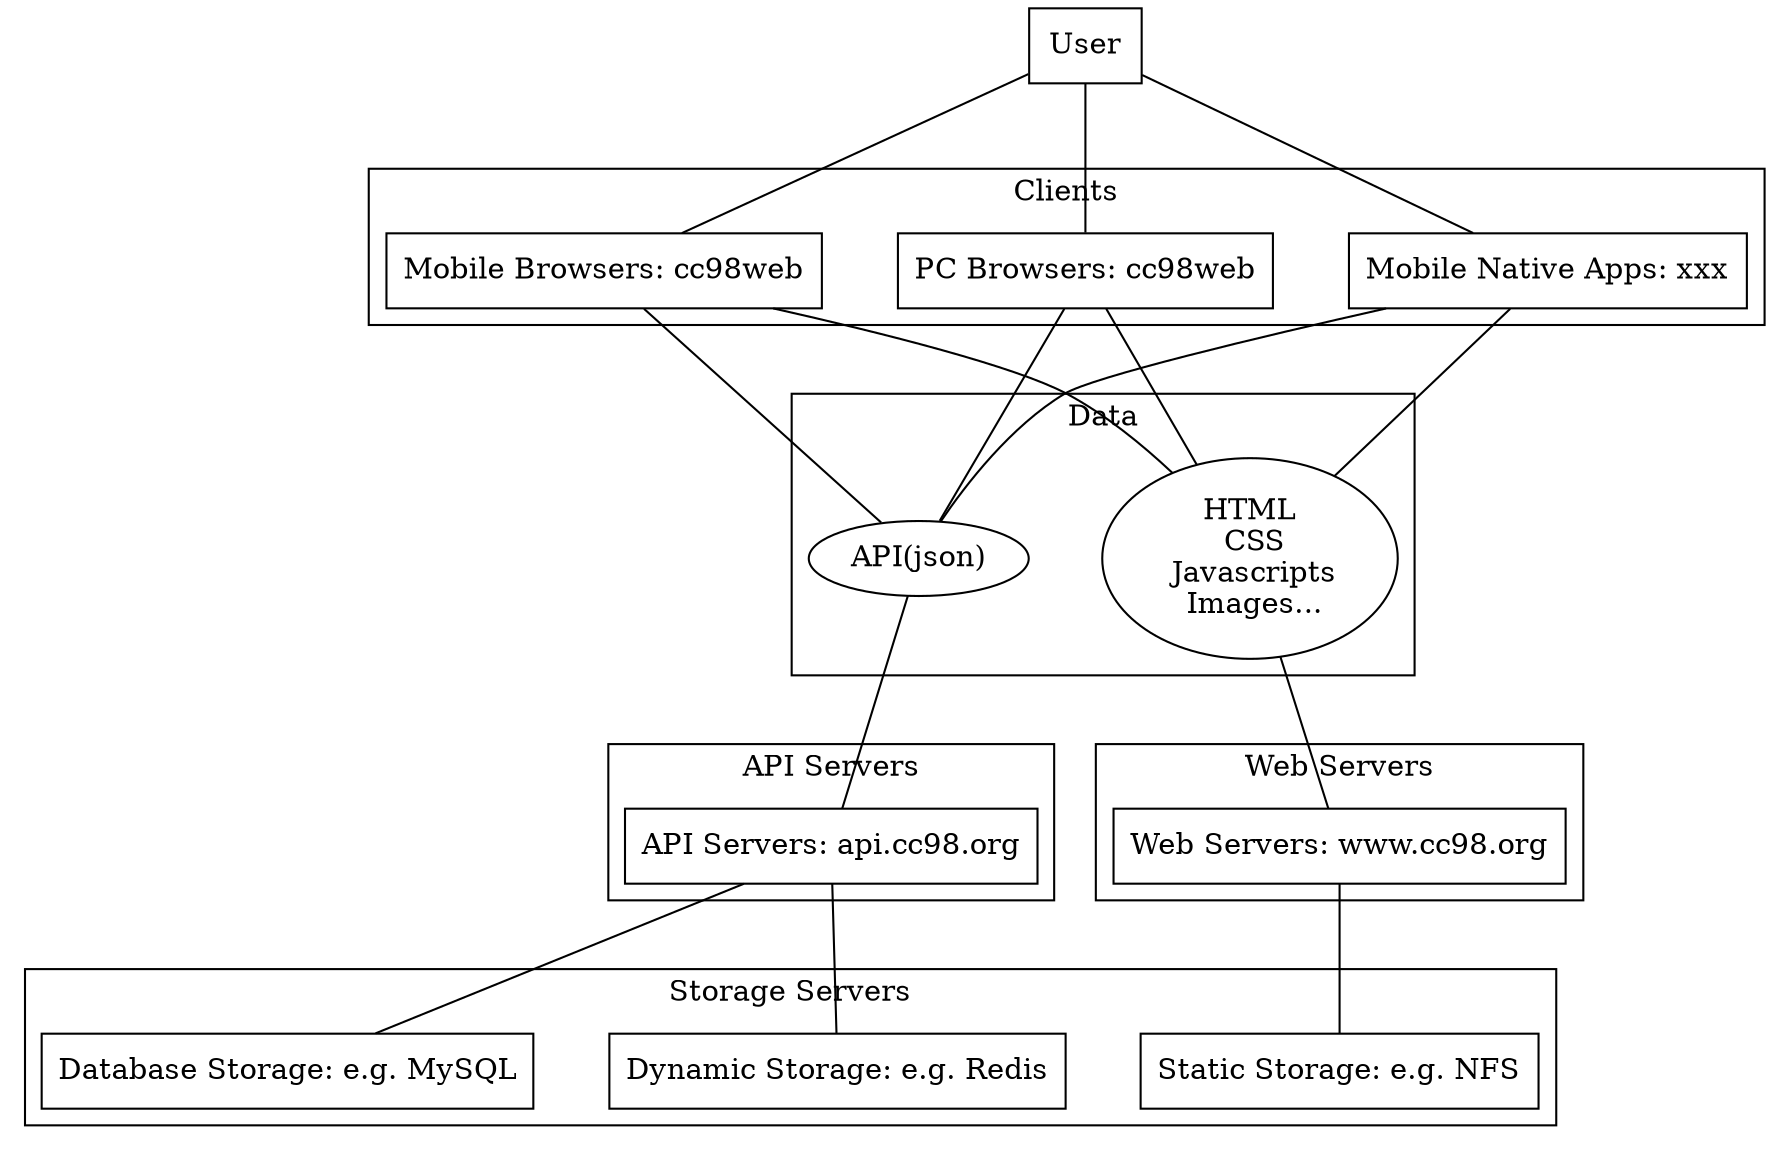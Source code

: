 strict graph g {
	node [shape = box];
	nodesep = 0.5;
	ranksep = 1;

	node_user [ label = "User"];

	subgraph cluster_client {
		label = "Clients"
		node_client_web [ label = "PC Browsers: cc98web" ]
		node_client_web2 [ label = "Mobile Browsers: cc98web" ]
		node_client_other [ label = "Mobile Native Apps: xxx" ]
	}

	subgraph cluster_web_server {
		label = "Web Servers"
		node_web_http_server [ label = "Web Servers: www.cc98.org" ]
	}
	
	subgraph cluster_data {
		label = "Data"
		API [shape = ellipse, label = "API(json)"]
		HTML [shape = ellipse, label = "HTML\n CSS\n Javascripts\n Images..."]
	}

	subgraph cluster_api_server {
		label = "API Servers"
		node_api_http_server [ label = "API Servers: api.cc98.org" ]
	}

	subgraph cluster_storage {
		label = "Storage Servers"
		node_web_store [ label = "Static Storage: e.g. NFS"]
		node_api_store [ label = "Dynamic Storage: e.g. Redis"]
		node_database_store [ label = "Database Storage: e.g. MySQL"]
	}

	node_user -- node_client_web
	node_user -- node_client_web2
	node_user -- node_client_other

	node_client_web -- HTML
	node_client_web2 -- HTML
	node_client_other -- HTML

	HTML -- node_web_http_server
	HTML -- node_web_http_server
	HTML -- node_web_http_server

	node_client_web -- API
	node_client_web2 -- API
	node_client_other -- API

	API -- node_api_http_server
	API -- node_api_http_server
	API -- node_api_http_server

	node_web_http_server -- node_web_store
	node_api_http_server -- node_api_store
	node_api_http_server -- node_database_store
}

